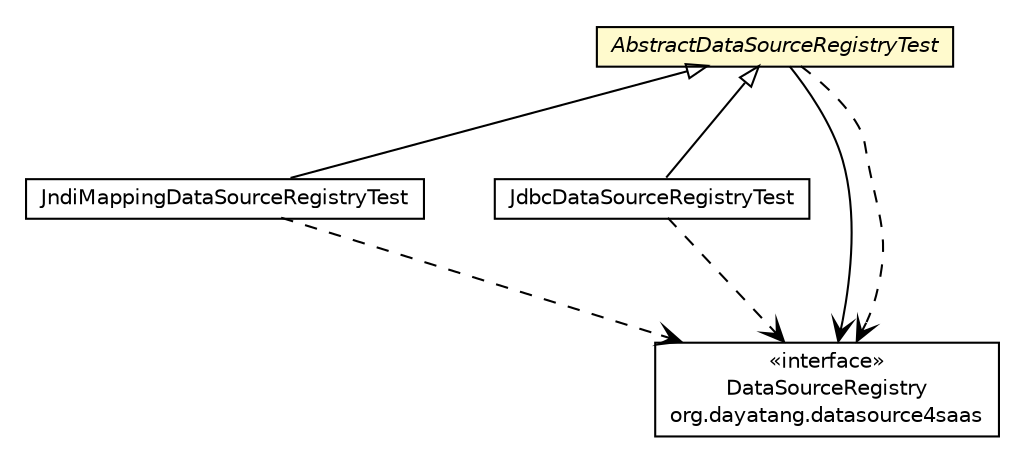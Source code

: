 #!/usr/local/bin/dot
#
# Class diagram 
# Generated by UMLGraph version R5_6_6-8-g8d7759 (http://www.umlgraph.org/)
#

digraph G {
	edge [fontname="Helvetica",fontsize=10,labelfontname="Helvetica",labelfontsize=10];
	node [fontname="Helvetica",fontsize=10,shape=plaintext];
	nodesep=0.25;
	ranksep=0.5;
	// org.dayatang.datasource4saas.dsregistry.JndiMappingDataSourceRegistryTest
	c12348 [label=<<table title="org.dayatang.datasource4saas.dsregistry.JndiMappingDataSourceRegistryTest" border="0" cellborder="1" cellspacing="0" cellpadding="2" port="p" href="./JndiMappingDataSourceRegistryTest.html">
		<tr><td><table border="0" cellspacing="0" cellpadding="1">
<tr><td align="center" balign="center"> JndiMappingDataSourceRegistryTest </td></tr>
		</table></td></tr>
		</table>>, URL="./JndiMappingDataSourceRegistryTest.html", fontname="Helvetica", fontcolor="black", fontsize=10.0];
	// org.dayatang.datasource4saas.dsregistry.JdbcDataSourceRegistryTest
	c12349 [label=<<table title="org.dayatang.datasource4saas.dsregistry.JdbcDataSourceRegistryTest" border="0" cellborder="1" cellspacing="0" cellpadding="2" port="p" href="./JdbcDataSourceRegistryTest.html">
		<tr><td><table border="0" cellspacing="0" cellpadding="1">
<tr><td align="center" balign="center"> JdbcDataSourceRegistryTest </td></tr>
		</table></td></tr>
		</table>>, URL="./JdbcDataSourceRegistryTest.html", fontname="Helvetica", fontcolor="black", fontsize=10.0];
	// org.dayatang.datasource4saas.dsregistry.AbstractDataSourceRegistryTest
	c12350 [label=<<table title="org.dayatang.datasource4saas.dsregistry.AbstractDataSourceRegistryTest" border="0" cellborder="1" cellspacing="0" cellpadding="2" port="p" bgcolor="lemonChiffon" href="./AbstractDataSourceRegistryTest.html">
		<tr><td><table border="0" cellspacing="0" cellpadding="1">
<tr><td align="center" balign="center"><font face="Helvetica-Oblique"> AbstractDataSourceRegistryTest </font></td></tr>
		</table></td></tr>
		</table>>, URL="./AbstractDataSourceRegistryTest.html", fontname="Helvetica", fontcolor="black", fontsize=10.0];
	//org.dayatang.datasource4saas.dsregistry.JndiMappingDataSourceRegistryTest extends org.dayatang.datasource4saas.dsregistry.AbstractDataSourceRegistryTest
	c12350:p -> c12348:p [dir=back,arrowtail=empty];
	//org.dayatang.datasource4saas.dsregistry.JdbcDataSourceRegistryTest extends org.dayatang.datasource4saas.dsregistry.AbstractDataSourceRegistryTest
	c12350:p -> c12349:p [dir=back,arrowtail=empty];
	// org.dayatang.datasource4saas.dsregistry.AbstractDataSourceRegistryTest NAVASSOC org.dayatang.datasource4saas.DataSourceRegistry
	c12350:p -> c12370:p [taillabel="", label=" "headlabel="", fontname="Helvetica", fontcolor="black", fontsize=10.0, color="black", arrowhead=open];
	// org.dayatang.datasource4saas.dsregistry.JndiMappingDataSourceRegistryTest DEPEND org.dayatang.datasource4saas.DataSourceRegistry
	c12348:p -> c12370:p [taillabel="", label=" "headlabel="", fontname="Helvetica", fontcolor="black", fontsize=10.0, color="black", arrowhead=open, style=dashed];
	// org.dayatang.datasource4saas.dsregistry.JdbcDataSourceRegistryTest DEPEND org.dayatang.datasource4saas.DataSourceRegistry
	c12349:p -> c12370:p [taillabel="", label=" "headlabel="", fontname="Helvetica", fontcolor="black", fontsize=10.0, color="black", arrowhead=open, style=dashed];
	// org.dayatang.datasource4saas.dsregistry.AbstractDataSourceRegistryTest DEPEND org.dayatang.datasource4saas.DataSourceRegistry
	c12350:p -> c12370:p [taillabel="", label=" "headlabel="", fontname="Helvetica", fontcolor="black", fontsize=10.0, color="black", arrowhead=open, style=dashed];
	// org.dayatang.datasource4saas.DataSourceRegistry
	c12370 [label=<<table title="org.dayatang.datasource4saas.DataSourceRegistry" border="0" cellborder="1" cellspacing="0" cellpadding="2" port="p" href="http://java.sun.com/j2se/1.4.2/docs/api/org/dayatang/datasource4saas/DataSourceRegistry.html">
		<tr><td><table border="0" cellspacing="0" cellpadding="1">
<tr><td align="center" balign="center"> &#171;interface&#187; </td></tr>
<tr><td align="center" balign="center"> DataSourceRegistry </td></tr>
<tr><td align="center" balign="center"> org.dayatang.datasource4saas </td></tr>
		</table></td></tr>
		</table>>, URL="http://java.sun.com/j2se/1.4.2/docs/api/org/dayatang/datasource4saas/DataSourceRegistry.html", fontname="Helvetica", fontcolor="black", fontsize=10.0];
}


